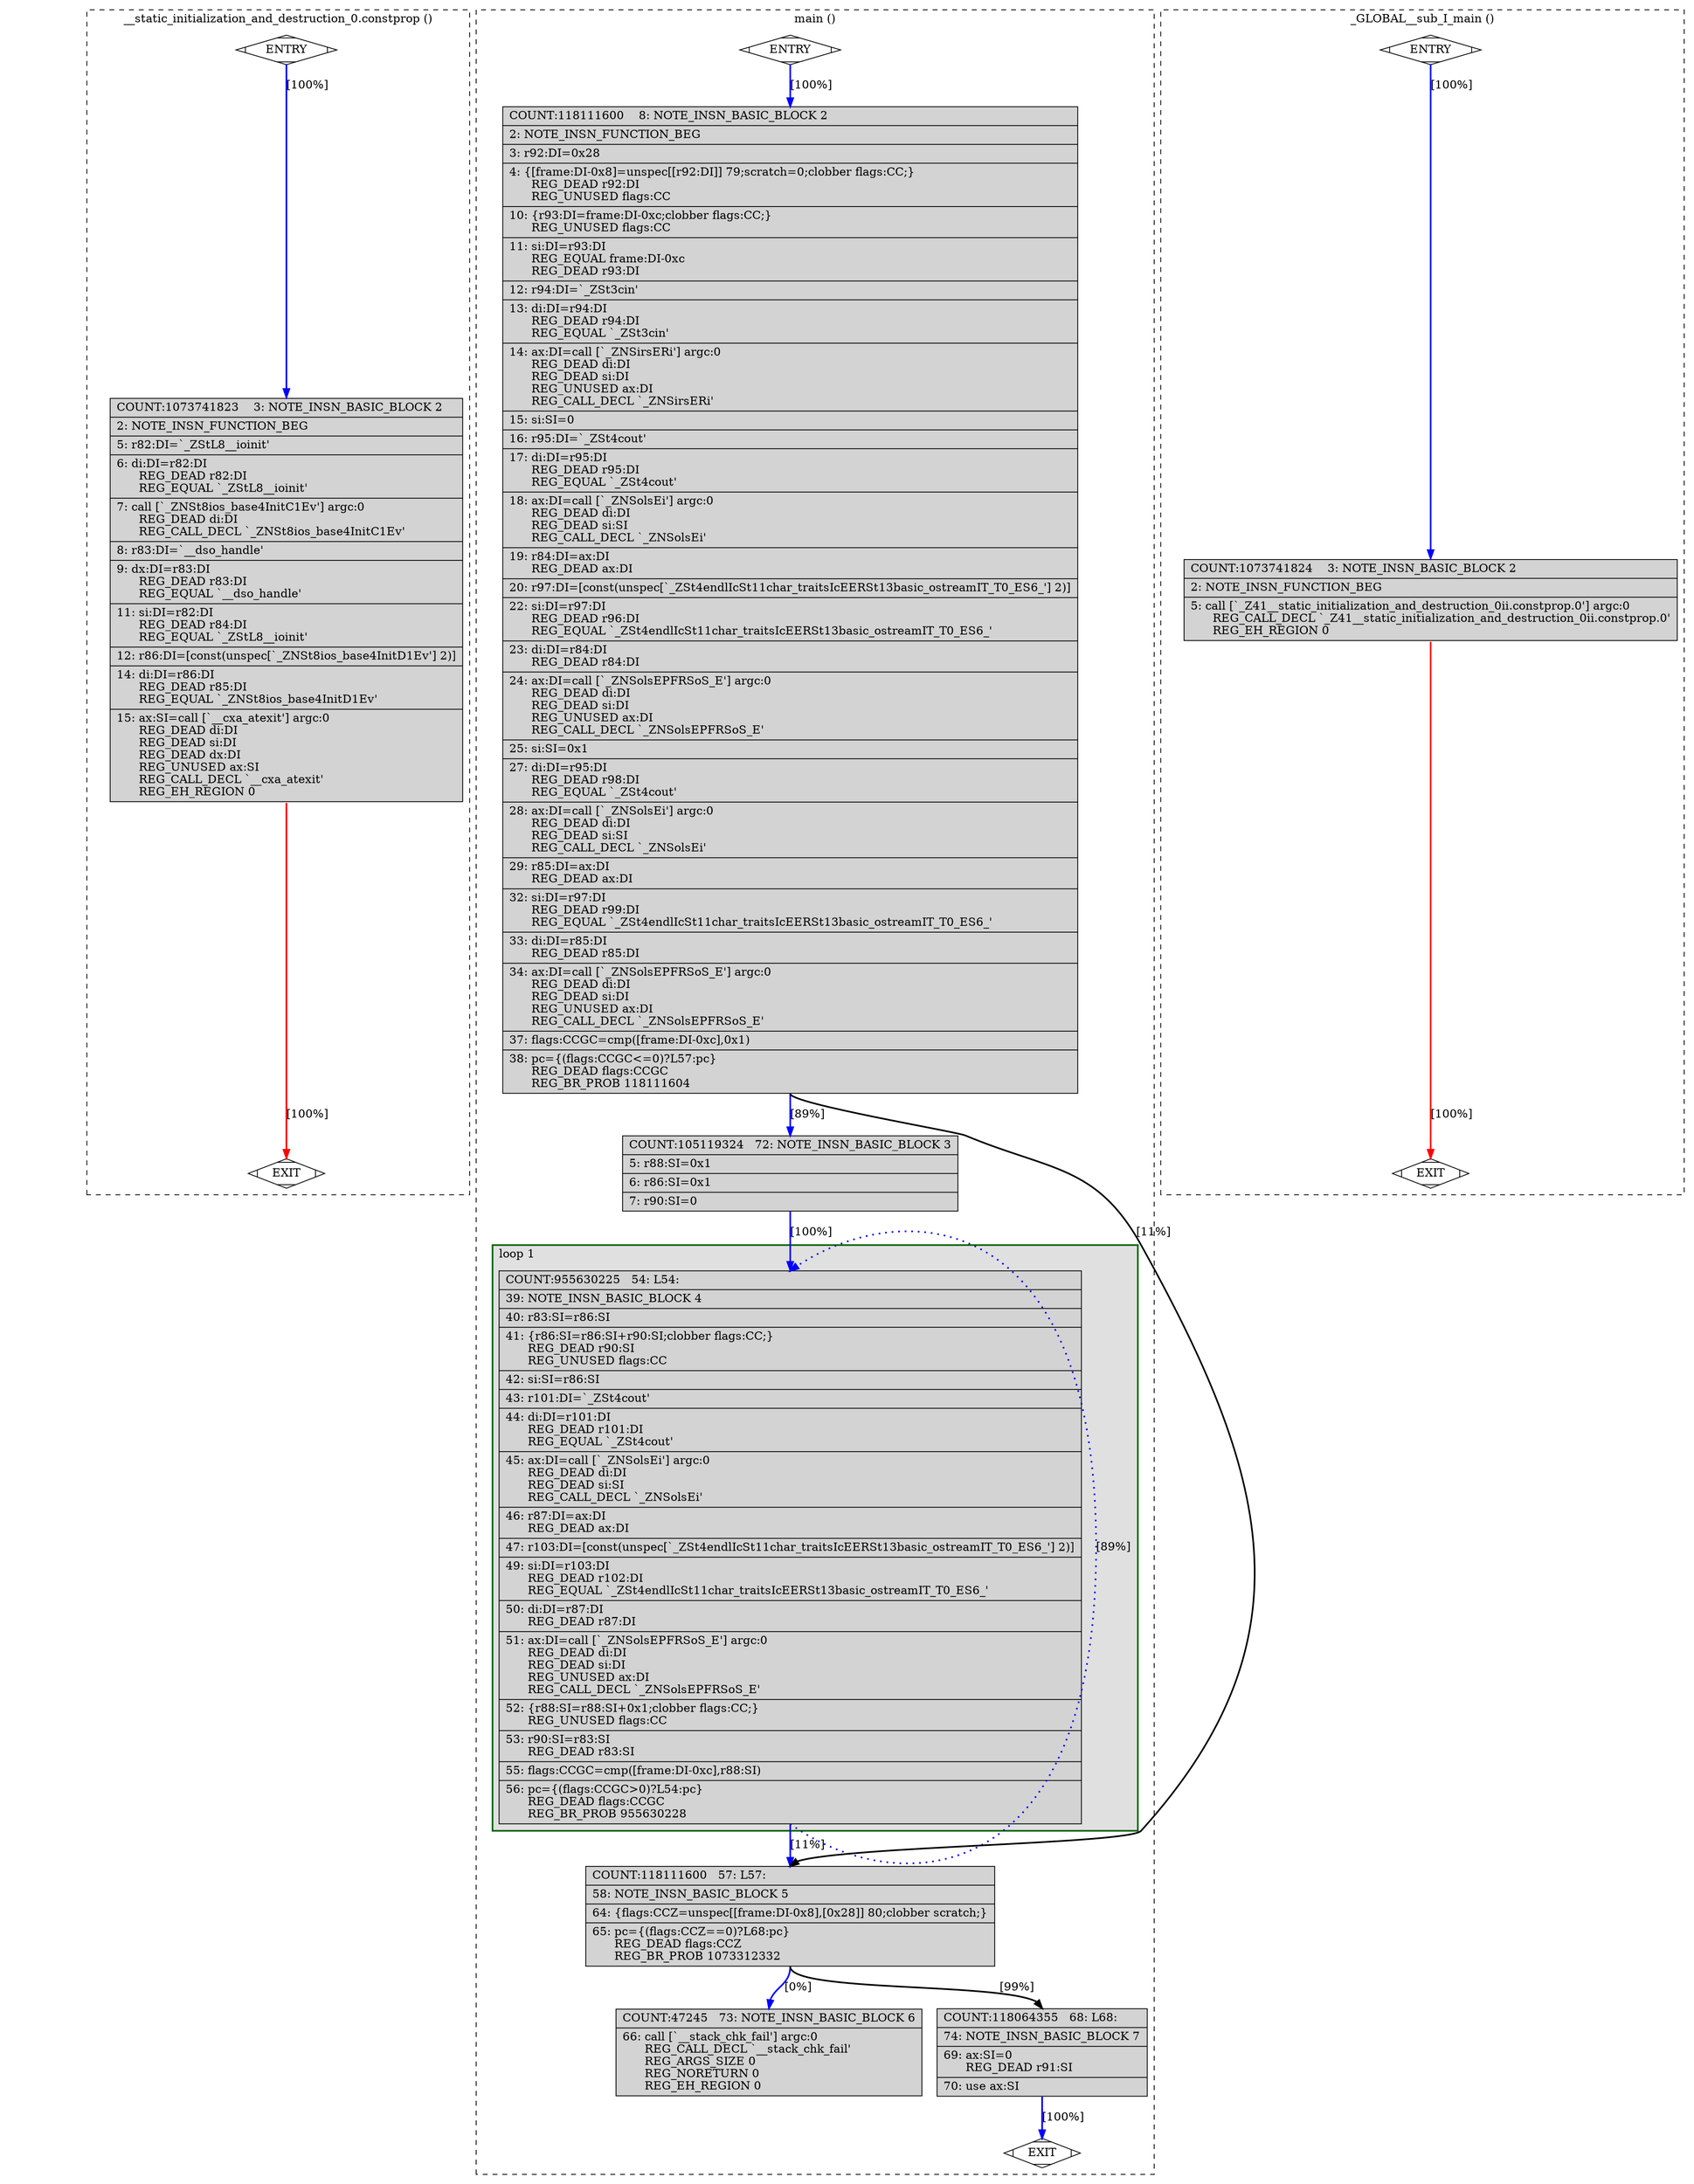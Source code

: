 digraph "fib.cpp.252r.fwprop1" {
overlap=false;
subgraph "cluster___static_initialization_and_destruction_0.constprop" {
	style="dashed";
	color="black";
	label="__static_initialization_and_destruction_0.constprop ()";
	fn_2280_basic_block_0 [shape=Mdiamond,style=filled,fillcolor=white,label="ENTRY"];

	fn_2280_basic_block_1 [shape=Mdiamond,style=filled,fillcolor=white,label="EXIT"];

	fn_2280_basic_block_2 [shape=record,style=filled,fillcolor=lightgrey,label="{COUNT:1073741823\ \ \ \ 3:\ NOTE_INSN_BASIC_BLOCK\ 2\l\
|\ \ \ \ 2:\ NOTE_INSN_FUNCTION_BEG\l\
|\ \ \ \ 5:\ r82:DI=`_ZStL8__ioinit'\l\
|\ \ \ \ 6:\ di:DI=r82:DI\l\
\ \ \ \ \ \ REG_DEAD\ r82:DI\l\
\ \ \ \ \ \ REG_EQUAL\ `_ZStL8__ioinit'\l\
|\ \ \ \ 7:\ call\ [`_ZNSt8ios_base4InitC1Ev']\ argc:0\l\
\ \ \ \ \ \ REG_DEAD\ di:DI\l\
\ \ \ \ \ \ REG_CALL_DECL\ `_ZNSt8ios_base4InitC1Ev'\l\
|\ \ \ \ 8:\ r83:DI=`__dso_handle'\l\
|\ \ \ \ 9:\ dx:DI=r83:DI\l\
\ \ \ \ \ \ REG_DEAD\ r83:DI\l\
\ \ \ \ \ \ REG_EQUAL\ `__dso_handle'\l\
|\ \ \ 11:\ si:DI=r82:DI\l\
\ \ \ \ \ \ REG_DEAD\ r84:DI\l\
\ \ \ \ \ \ REG_EQUAL\ `_ZStL8__ioinit'\l\
|\ \ \ 12:\ r86:DI=[const(unspec[`_ZNSt8ios_base4InitD1Ev']\ 2)]\l\
|\ \ \ 14:\ di:DI=r86:DI\l\
\ \ \ \ \ \ REG_DEAD\ r85:DI\l\
\ \ \ \ \ \ REG_EQUAL\ `_ZNSt8ios_base4InitD1Ev'\l\
|\ \ \ 15:\ ax:SI=call\ [`__cxa_atexit']\ argc:0\l\
\ \ \ \ \ \ REG_DEAD\ di:DI\l\
\ \ \ \ \ \ REG_DEAD\ si:DI\l\
\ \ \ \ \ \ REG_DEAD\ dx:DI\l\
\ \ \ \ \ \ REG_UNUSED\ ax:SI\l\
\ \ \ \ \ \ REG_CALL_DECL\ `__cxa_atexit'\l\
\ \ \ \ \ \ REG_EH_REGION\ 0\l\
}"];

	fn_2280_basic_block_0:s -> fn_2280_basic_block_2:n [style="solid,bold",color=blue,weight=100,constraint=true,label="[100%]"];
	fn_2280_basic_block_2:s -> fn_2280_basic_block_1:n [style="solid,bold",color=red,weight=10,constraint=true,label="[100%]"];
	fn_2280_basic_block_0:s -> fn_2280_basic_block_1:n [style="invis",constraint=true];
}
subgraph "cluster_main" {
	style="dashed";
	color="black";
	label="main ()";
	subgraph cluster_1778_1 {
	style="filled";
	color="darkgreen";
	fillcolor="grey88";
	label="loop 1";
	labeljust=l;
	penwidth=2;
	fn_1778_basic_block_4 [shape=record,style=filled,fillcolor=lightgrey,label="{COUNT:955630225\ \ \ 54:\ L54:\l\
|\ \ \ 39:\ NOTE_INSN_BASIC_BLOCK\ 4\l\
|\ \ \ 40:\ r83:SI=r86:SI\l\
|\ \ \ 41:\ \{r86:SI=r86:SI+r90:SI;clobber\ flags:CC;\}\l\
\ \ \ \ \ \ REG_DEAD\ r90:SI\l\
\ \ \ \ \ \ REG_UNUSED\ flags:CC\l\
|\ \ \ 42:\ si:SI=r86:SI\l\
|\ \ \ 43:\ r101:DI=`_ZSt4cout'\l\
|\ \ \ 44:\ di:DI=r101:DI\l\
\ \ \ \ \ \ REG_DEAD\ r101:DI\l\
\ \ \ \ \ \ REG_EQUAL\ `_ZSt4cout'\l\
|\ \ \ 45:\ ax:DI=call\ [`_ZNSolsEi']\ argc:0\l\
\ \ \ \ \ \ REG_DEAD\ di:DI\l\
\ \ \ \ \ \ REG_DEAD\ si:SI\l\
\ \ \ \ \ \ REG_CALL_DECL\ `_ZNSolsEi'\l\
|\ \ \ 46:\ r87:DI=ax:DI\l\
\ \ \ \ \ \ REG_DEAD\ ax:DI\l\
|\ \ \ 47:\ r103:DI=[const(unspec[`_ZSt4endlIcSt11char_traitsIcEERSt13basic_ostreamIT_T0_ES6_']\ 2)]\l\
|\ \ \ 49:\ si:DI=r103:DI\l\
\ \ \ \ \ \ REG_DEAD\ r102:DI\l\
\ \ \ \ \ \ REG_EQUAL\ `_ZSt4endlIcSt11char_traitsIcEERSt13basic_ostreamIT_T0_ES6_'\l\
|\ \ \ 50:\ di:DI=r87:DI\l\
\ \ \ \ \ \ REG_DEAD\ r87:DI\l\
|\ \ \ 51:\ ax:DI=call\ [`_ZNSolsEPFRSoS_E']\ argc:0\l\
\ \ \ \ \ \ REG_DEAD\ di:DI\l\
\ \ \ \ \ \ REG_DEAD\ si:DI\l\
\ \ \ \ \ \ REG_UNUSED\ ax:DI\l\
\ \ \ \ \ \ REG_CALL_DECL\ `_ZNSolsEPFRSoS_E'\l\
|\ \ \ 52:\ \{r88:SI=r88:SI+0x1;clobber\ flags:CC;\}\l\
\ \ \ \ \ \ REG_UNUSED\ flags:CC\l\
|\ \ \ 53:\ r90:SI=r83:SI\l\
\ \ \ \ \ \ REG_DEAD\ r83:SI\l\
|\ \ \ 55:\ flags:CCGC=cmp([frame:DI-0xc],r88:SI)\l\
|\ \ \ 56:\ pc=\{(flags:CCGC\>0)?L54:pc\}\l\
\ \ \ \ \ \ REG_DEAD\ flags:CCGC\l\
\ \ \ \ \ \ REG_BR_PROB\ 955630228\l\
}"];

	}
	fn_1778_basic_block_0 [shape=Mdiamond,style=filled,fillcolor=white,label="ENTRY"];

	fn_1778_basic_block_1 [shape=Mdiamond,style=filled,fillcolor=white,label="EXIT"];

	fn_1778_basic_block_2 [shape=record,style=filled,fillcolor=lightgrey,label="{COUNT:118111600\ \ \ \ 8:\ NOTE_INSN_BASIC_BLOCK\ 2\l\
|\ \ \ \ 2:\ NOTE_INSN_FUNCTION_BEG\l\
|\ \ \ \ 3:\ r92:DI=0x28\l\
|\ \ \ \ 4:\ \{[frame:DI-0x8]=unspec[[r92:DI]]\ 79;scratch=0;clobber\ flags:CC;\}\l\
\ \ \ \ \ \ REG_DEAD\ r92:DI\l\
\ \ \ \ \ \ REG_UNUSED\ flags:CC\l\
|\ \ \ 10:\ \{r93:DI=frame:DI-0xc;clobber\ flags:CC;\}\l\
\ \ \ \ \ \ REG_UNUSED\ flags:CC\l\
|\ \ \ 11:\ si:DI=r93:DI\l\
\ \ \ \ \ \ REG_EQUAL\ frame:DI-0xc\l\
\ \ \ \ \ \ REG_DEAD\ r93:DI\l\
|\ \ \ 12:\ r94:DI=`_ZSt3cin'\l\
|\ \ \ 13:\ di:DI=r94:DI\l\
\ \ \ \ \ \ REG_DEAD\ r94:DI\l\
\ \ \ \ \ \ REG_EQUAL\ `_ZSt3cin'\l\
|\ \ \ 14:\ ax:DI=call\ [`_ZNSirsERi']\ argc:0\l\
\ \ \ \ \ \ REG_DEAD\ di:DI\l\
\ \ \ \ \ \ REG_DEAD\ si:DI\l\
\ \ \ \ \ \ REG_UNUSED\ ax:DI\l\
\ \ \ \ \ \ REG_CALL_DECL\ `_ZNSirsERi'\l\
|\ \ \ 15:\ si:SI=0\l\
|\ \ \ 16:\ r95:DI=`_ZSt4cout'\l\
|\ \ \ 17:\ di:DI=r95:DI\l\
\ \ \ \ \ \ REG_DEAD\ r95:DI\l\
\ \ \ \ \ \ REG_EQUAL\ `_ZSt4cout'\l\
|\ \ \ 18:\ ax:DI=call\ [`_ZNSolsEi']\ argc:0\l\
\ \ \ \ \ \ REG_DEAD\ di:DI\l\
\ \ \ \ \ \ REG_DEAD\ si:SI\l\
\ \ \ \ \ \ REG_CALL_DECL\ `_ZNSolsEi'\l\
|\ \ \ 19:\ r84:DI=ax:DI\l\
\ \ \ \ \ \ REG_DEAD\ ax:DI\l\
|\ \ \ 20:\ r97:DI=[const(unspec[`_ZSt4endlIcSt11char_traitsIcEERSt13basic_ostreamIT_T0_ES6_']\ 2)]\l\
|\ \ \ 22:\ si:DI=r97:DI\l\
\ \ \ \ \ \ REG_DEAD\ r96:DI\l\
\ \ \ \ \ \ REG_EQUAL\ `_ZSt4endlIcSt11char_traitsIcEERSt13basic_ostreamIT_T0_ES6_'\l\
|\ \ \ 23:\ di:DI=r84:DI\l\
\ \ \ \ \ \ REG_DEAD\ r84:DI\l\
|\ \ \ 24:\ ax:DI=call\ [`_ZNSolsEPFRSoS_E']\ argc:0\l\
\ \ \ \ \ \ REG_DEAD\ di:DI\l\
\ \ \ \ \ \ REG_DEAD\ si:DI\l\
\ \ \ \ \ \ REG_UNUSED\ ax:DI\l\
\ \ \ \ \ \ REG_CALL_DECL\ `_ZNSolsEPFRSoS_E'\l\
|\ \ \ 25:\ si:SI=0x1\l\
|\ \ \ 27:\ di:DI=r95:DI\l\
\ \ \ \ \ \ REG_DEAD\ r98:DI\l\
\ \ \ \ \ \ REG_EQUAL\ `_ZSt4cout'\l\
|\ \ \ 28:\ ax:DI=call\ [`_ZNSolsEi']\ argc:0\l\
\ \ \ \ \ \ REG_DEAD\ di:DI\l\
\ \ \ \ \ \ REG_DEAD\ si:SI\l\
\ \ \ \ \ \ REG_CALL_DECL\ `_ZNSolsEi'\l\
|\ \ \ 29:\ r85:DI=ax:DI\l\
\ \ \ \ \ \ REG_DEAD\ ax:DI\l\
|\ \ \ 32:\ si:DI=r97:DI\l\
\ \ \ \ \ \ REG_DEAD\ r99:DI\l\
\ \ \ \ \ \ REG_EQUAL\ `_ZSt4endlIcSt11char_traitsIcEERSt13basic_ostreamIT_T0_ES6_'\l\
|\ \ \ 33:\ di:DI=r85:DI\l\
\ \ \ \ \ \ REG_DEAD\ r85:DI\l\
|\ \ \ 34:\ ax:DI=call\ [`_ZNSolsEPFRSoS_E']\ argc:0\l\
\ \ \ \ \ \ REG_DEAD\ di:DI\l\
\ \ \ \ \ \ REG_DEAD\ si:DI\l\
\ \ \ \ \ \ REG_UNUSED\ ax:DI\l\
\ \ \ \ \ \ REG_CALL_DECL\ `_ZNSolsEPFRSoS_E'\l\
|\ \ \ 37:\ flags:CCGC=cmp([frame:DI-0xc],0x1)\l\
|\ \ \ 38:\ pc=\{(flags:CCGC\<=0)?L57:pc\}\l\
\ \ \ \ \ \ REG_DEAD\ flags:CCGC\l\
\ \ \ \ \ \ REG_BR_PROB\ 118111604\l\
}"];

	fn_1778_basic_block_3 [shape=record,style=filled,fillcolor=lightgrey,label="{COUNT:105119324\ \ \ 72:\ NOTE_INSN_BASIC_BLOCK\ 3\l\
|\ \ \ \ 5:\ r88:SI=0x1\l\
|\ \ \ \ 6:\ r86:SI=0x1\l\
|\ \ \ \ 7:\ r90:SI=0\l\
}"];

	fn_1778_basic_block_5 [shape=record,style=filled,fillcolor=lightgrey,label="{COUNT:118111600\ \ \ 57:\ L57:\l\
|\ \ \ 58:\ NOTE_INSN_BASIC_BLOCK\ 5\l\
|\ \ \ 64:\ \{flags:CCZ=unspec[[frame:DI-0x8],[0x28]]\ 80;clobber\ scratch;\}\l\
|\ \ \ 65:\ pc=\{(flags:CCZ==0)?L68:pc\}\l\
\ \ \ \ \ \ REG_DEAD\ flags:CCZ\l\
\ \ \ \ \ \ REG_BR_PROB\ 1073312332\l\
}"];

	fn_1778_basic_block_6 [shape=record,style=filled,fillcolor=lightgrey,label="{COUNT:47245\ \ \ 73:\ NOTE_INSN_BASIC_BLOCK\ 6\l\
|\ \ \ 66:\ call\ [`__stack_chk_fail']\ argc:0\l\
\ \ \ \ \ \ REG_CALL_DECL\ `__stack_chk_fail'\l\
\ \ \ \ \ \ REG_ARGS_SIZE\ 0\l\
\ \ \ \ \ \ REG_NORETURN\ 0\l\
\ \ \ \ \ \ REG_EH_REGION\ 0\l\
}"];

	fn_1778_basic_block_7 [shape=record,style=filled,fillcolor=lightgrey,label="{COUNT:118064355\ \ \ 68:\ L68:\l\
|\ \ \ 74:\ NOTE_INSN_BASIC_BLOCK\ 7\l\
|\ \ \ 69:\ ax:SI=0\l\
\ \ \ \ \ \ REG_DEAD\ r91:SI\l\
|\ \ \ 70:\ use\ ax:SI\l\
}"];

	fn_1778_basic_block_0:s -> fn_1778_basic_block_2:n [style="solid,bold",color=blue,weight=100,constraint=true,label="[100%]"];
	fn_1778_basic_block_2:s -> fn_1778_basic_block_3:n [style="solid,bold",color=blue,weight=100,constraint=true,label="[89%]"];
	fn_1778_basic_block_2:s -> fn_1778_basic_block_5:n [style="solid,bold",color=black,weight=10,constraint=true,label="[11%]"];
	fn_1778_basic_block_3:s -> fn_1778_basic_block_4:n [style="solid,bold",color=blue,weight=100,constraint=true,label="[100%]"];
	fn_1778_basic_block_4:s -> fn_1778_basic_block_4:n [style="dotted,bold",color=blue,weight=10,constraint=false,label="[89%]"];
	fn_1778_basic_block_4:s -> fn_1778_basic_block_5:n [style="solid,bold",color=blue,weight=100,constraint=true,label="[11%]"];
	fn_1778_basic_block_5:s -> fn_1778_basic_block_7:n [style="solid,bold",color=black,weight=10,constraint=true,label="[99%]"];
	fn_1778_basic_block_5:s -> fn_1778_basic_block_6:n [style="solid,bold",color=blue,weight=100,constraint=true,label="[0%]"];
	fn_1778_basic_block_7:s -> fn_1778_basic_block_1:n [style="solid,bold",color=blue,weight=100,constraint=true,label="[100%]"];
	fn_1778_basic_block_0:s -> fn_1778_basic_block_1:n [style="invis",constraint=true];
}
subgraph "cluster__GLOBAL__sub_I_main" {
	style="dashed";
	color="black";
	label="_GLOBAL__sub_I_main ()";
	fn_2279_basic_block_0 [shape=Mdiamond,style=filled,fillcolor=white,label="ENTRY"];

	fn_2279_basic_block_1 [shape=Mdiamond,style=filled,fillcolor=white,label="EXIT"];

	fn_2279_basic_block_2 [shape=record,style=filled,fillcolor=lightgrey,label="{COUNT:1073741824\ \ \ \ 3:\ NOTE_INSN_BASIC_BLOCK\ 2\l\
|\ \ \ \ 2:\ NOTE_INSN_FUNCTION_BEG\l\
|\ \ \ \ 5:\ call\ [`_Z41__static_initialization_and_destruction_0ii.constprop.0']\ argc:0\l\
\ \ \ \ \ \ REG_CALL_DECL\ `_Z41__static_initialization_and_destruction_0ii.constprop.0'\l\
\ \ \ \ \ \ REG_EH_REGION\ 0\l\
}"];

	fn_2279_basic_block_0:s -> fn_2279_basic_block_2:n [style="solid,bold",color=blue,weight=100,constraint=true,label="[100%]"];
	fn_2279_basic_block_2:s -> fn_2279_basic_block_1:n [style="solid,bold",color=red,weight=10,constraint=true,label="[100%]"];
	fn_2279_basic_block_0:s -> fn_2279_basic_block_1:n [style="invis",constraint=true];
}
}
